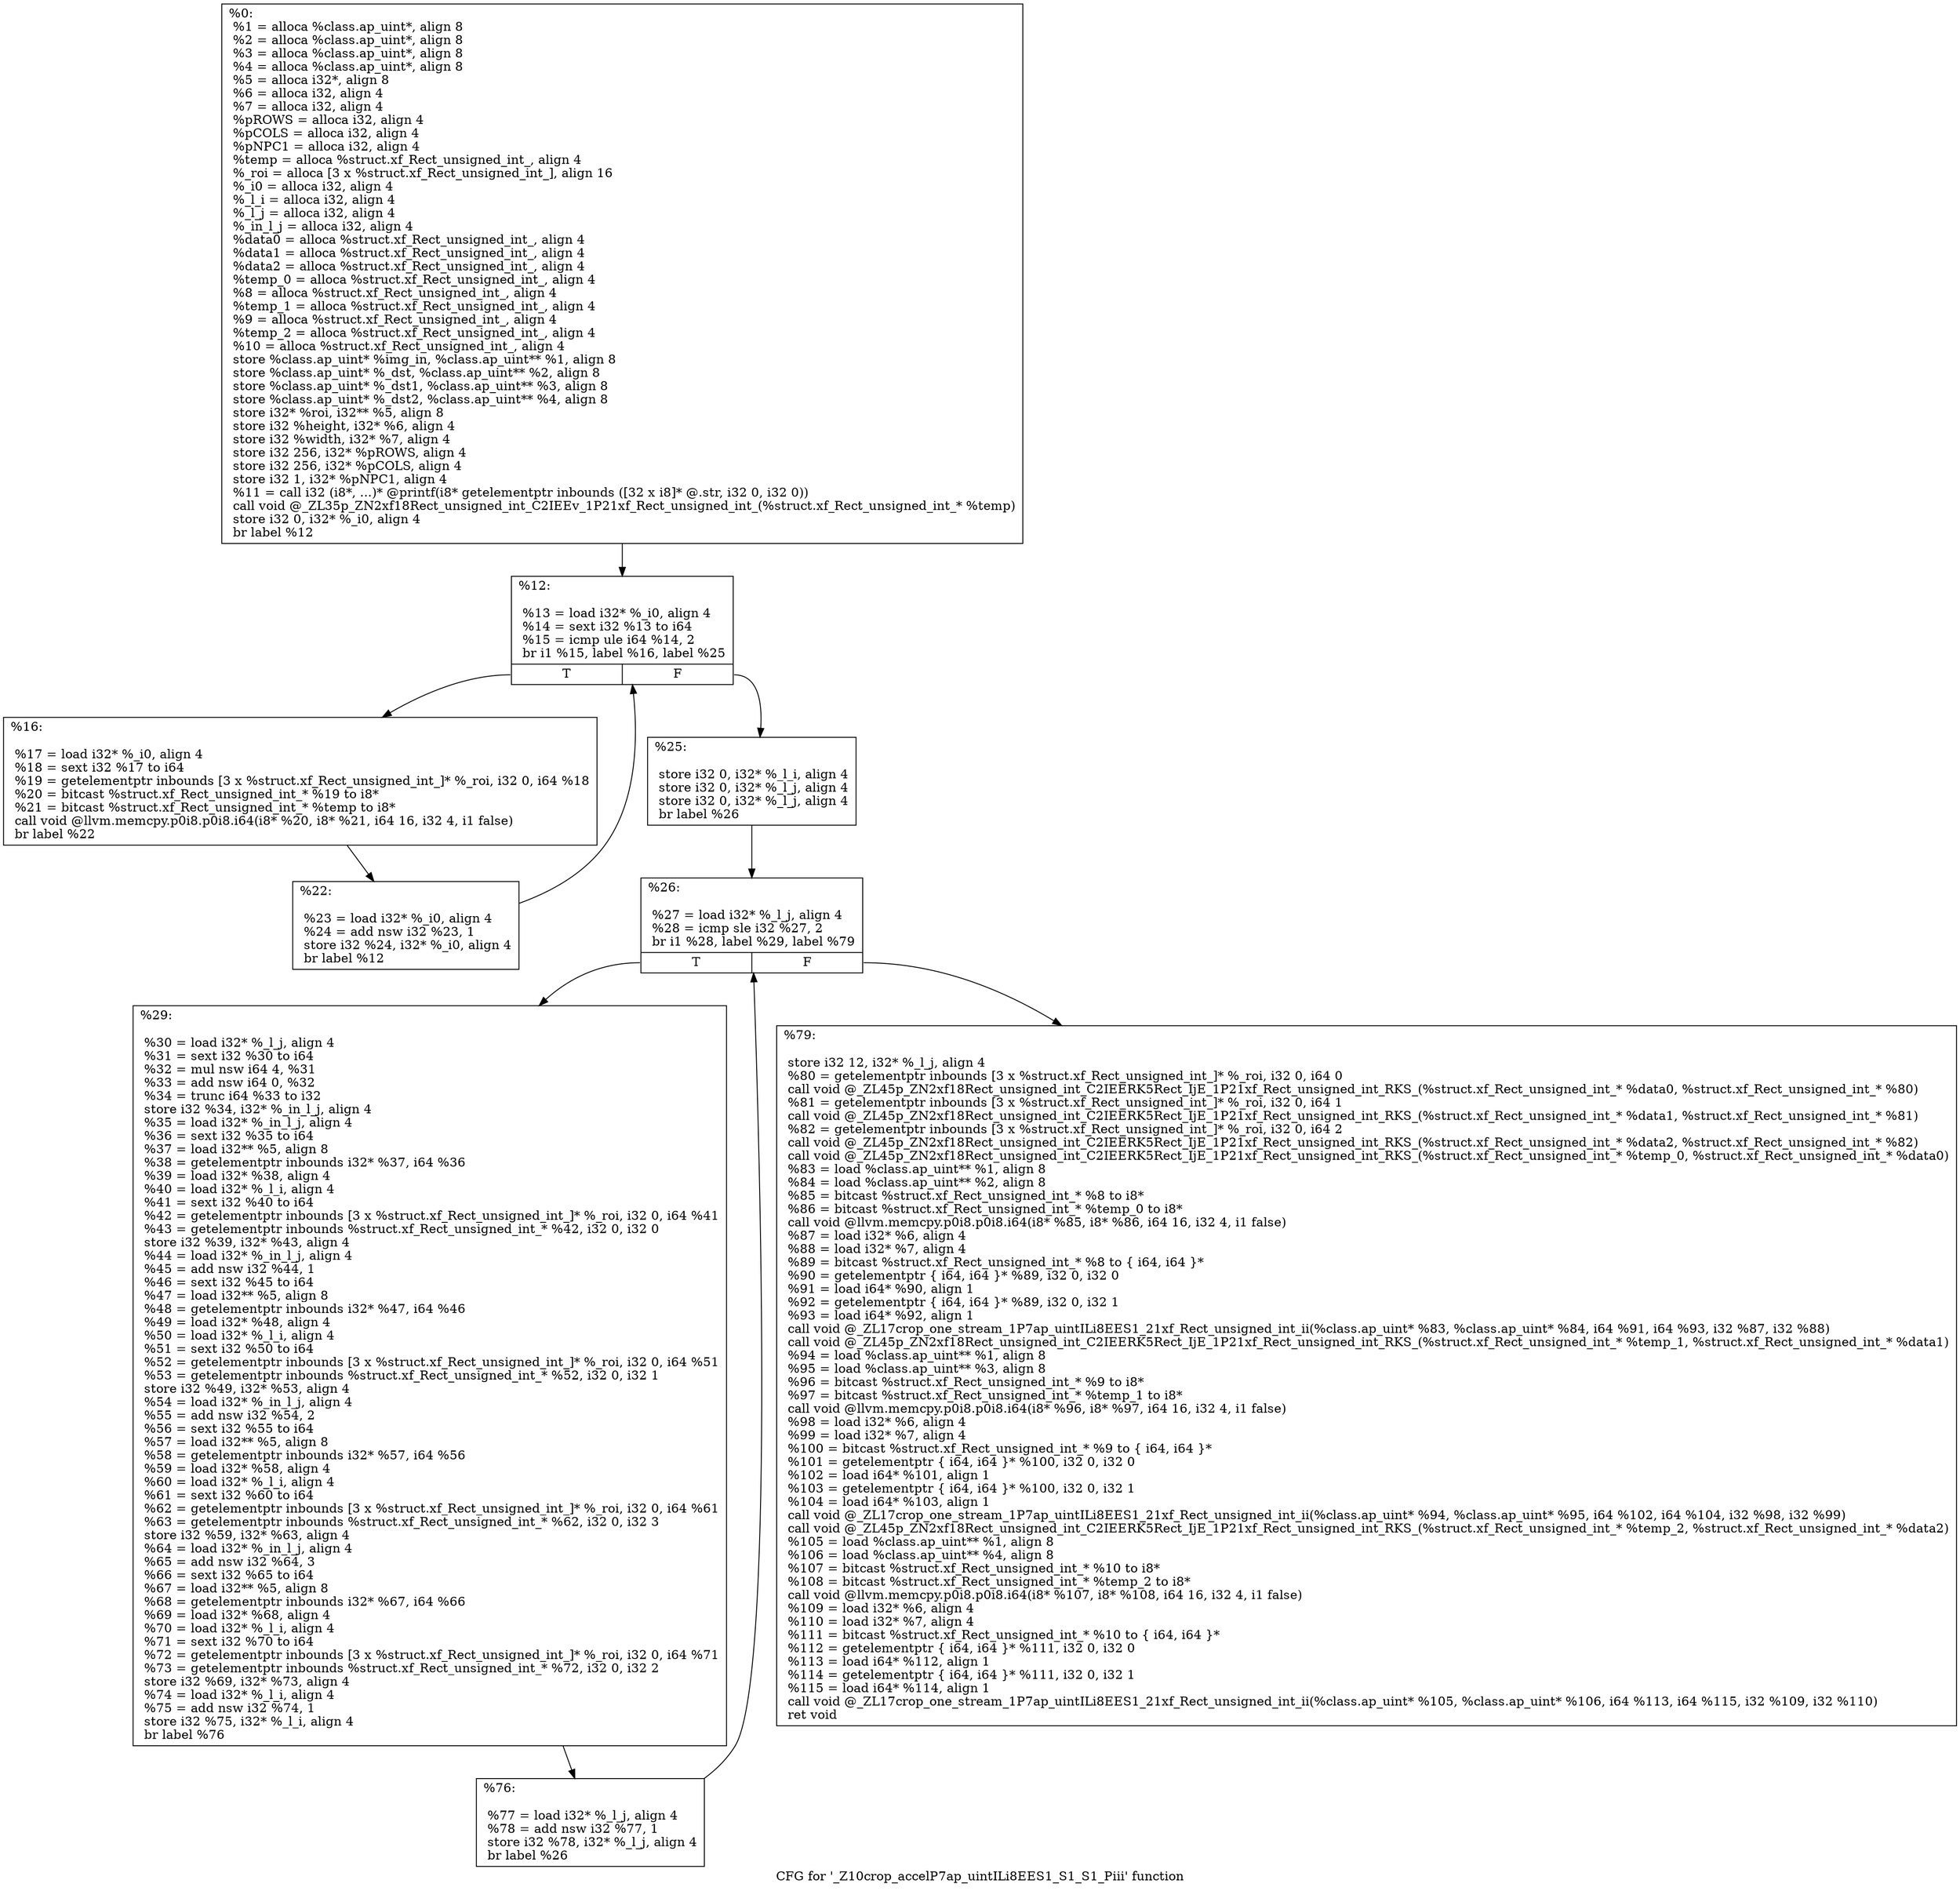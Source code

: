 digraph "CFG for '_Z10crop_accelP7ap_uintILi8EES1_S1_S1_Piii' function" {
	label="CFG for '_Z10crop_accelP7ap_uintILi8EES1_S1_S1_Piii' function";

	Node0x2f6ef30 [shape=record,label="{%0:\l  %1 = alloca %class.ap_uint*, align 8\l  %2 = alloca %class.ap_uint*, align 8\l  %3 = alloca %class.ap_uint*, align 8\l  %4 = alloca %class.ap_uint*, align 8\l  %5 = alloca i32*, align 8\l  %6 = alloca i32, align 4\l  %7 = alloca i32, align 4\l  %pROWS = alloca i32, align 4\l  %pCOLS = alloca i32, align 4\l  %pNPC1 = alloca i32, align 4\l  %temp = alloca %struct.xf_Rect_unsigned_int_, align 4\l  %_roi = alloca [3 x %struct.xf_Rect_unsigned_int_], align 16\l  %_i0 = alloca i32, align 4\l  %_l_i = alloca i32, align 4\l  %_l_j = alloca i32, align 4\l  %_in_l_j = alloca i32, align 4\l  %data0 = alloca %struct.xf_Rect_unsigned_int_, align 4\l  %data1 = alloca %struct.xf_Rect_unsigned_int_, align 4\l  %data2 = alloca %struct.xf_Rect_unsigned_int_, align 4\l  %temp_0 = alloca %struct.xf_Rect_unsigned_int_, align 4\l  %8 = alloca %struct.xf_Rect_unsigned_int_, align 4\l  %temp_1 = alloca %struct.xf_Rect_unsigned_int_, align 4\l  %9 = alloca %struct.xf_Rect_unsigned_int_, align 4\l  %temp_2 = alloca %struct.xf_Rect_unsigned_int_, align 4\l  %10 = alloca %struct.xf_Rect_unsigned_int_, align 4\l  store %class.ap_uint* %img_in, %class.ap_uint** %1, align 8\l  store %class.ap_uint* %_dst, %class.ap_uint** %2, align 8\l  store %class.ap_uint* %_dst1, %class.ap_uint** %3, align 8\l  store %class.ap_uint* %_dst2, %class.ap_uint** %4, align 8\l  store i32* %roi, i32** %5, align 8\l  store i32 %height, i32* %6, align 4\l  store i32 %width, i32* %7, align 4\l  store i32 256, i32* %pROWS, align 4\l  store i32 256, i32* %pCOLS, align 4\l  store i32 1, i32* %pNPC1, align 4\l  %11 = call i32 (i8*, ...)* @printf(i8* getelementptr inbounds ([32 x i8]* @.str, i32 0, i32 0))\l  call void @_ZL35p_ZN2xf18Rect_unsigned_int_C2IEEv_1P21xf_Rect_unsigned_int_(%struct.xf_Rect_unsigned_int_* %temp)\l  store i32 0, i32* %_i0, align 4\l  br label %12\l}"];
	Node0x2f6ef30 -> Node0x2f7c750;
	Node0x2f7c750 [shape=record,label="{%12:\l\l  %13 = load i32* %_i0, align 4\l  %14 = sext i32 %13 to i64\l  %15 = icmp ule i64 %14, 2\l  br i1 %15, label %16, label %25\l|{<s0>T|<s1>F}}"];
	Node0x2f7c750:s0 -> Node0x2f7ca50;
	Node0x2f7c750:s1 -> Node0x2f7cab0;
	Node0x2f7ca50 [shape=record,label="{%16:\l\l  %17 = load i32* %_i0, align 4\l  %18 = sext i32 %17 to i64\l  %19 = getelementptr inbounds [3 x %struct.xf_Rect_unsigned_int_]* %_roi, i32 0, i64 %18\l  %20 = bitcast %struct.xf_Rect_unsigned_int_* %19 to i8*\l  %21 = bitcast %struct.xf_Rect_unsigned_int_* %temp to i8*\l  call void @llvm.memcpy.p0i8.p0i8.i64(i8* %20, i8* %21, i64 16, i32 4, i1 false)\l  br label %22\l}"];
	Node0x2f7ca50 -> Node0x2f7d160;
	Node0x2f7d160 [shape=record,label="{%22:\l\l  %23 = load i32* %_i0, align 4\l  %24 = add nsw i32 %23, 1\l  store i32 %24, i32* %_i0, align 4\l  br label %12\l}"];
	Node0x2f7d160 -> Node0x2f7c750;
	Node0x2f7cab0 [shape=record,label="{%25:\l\l  store i32 0, i32* %_l_i, align 4\l  store i32 0, i32* %_l_j, align 4\l  store i32 0, i32* %_l_j, align 4\l  br label %26\l}"];
	Node0x2f7cab0 -> Node0x2f7d650;
	Node0x2f7d650 [shape=record,label="{%26:\l\l  %27 = load i32* %_l_j, align 4\l  %28 = icmp sle i32 %27, 2\l  br i1 %28, label %29, label %79\l|{<s0>T|<s1>F}}"];
	Node0x2f7d650:s0 -> Node0x2f7d840;
	Node0x2f7d650:s1 -> Node0x2f7d8a0;
	Node0x2f7d840 [shape=record,label="{%29:\l\l  %30 = load i32* %_l_j, align 4\l  %31 = sext i32 %30 to i64\l  %32 = mul nsw i64 4, %31\l  %33 = add nsw i64 0, %32\l  %34 = trunc i64 %33 to i32\l  store i32 %34, i32* %_in_l_j, align 4\l  %35 = load i32* %_in_l_j, align 4\l  %36 = sext i32 %35 to i64\l  %37 = load i32** %5, align 8\l  %38 = getelementptr inbounds i32* %37, i64 %36\l  %39 = load i32* %38, align 4\l  %40 = load i32* %_l_i, align 4\l  %41 = sext i32 %40 to i64\l  %42 = getelementptr inbounds [3 x %struct.xf_Rect_unsigned_int_]* %_roi, i32 0, i64 %41\l  %43 = getelementptr inbounds %struct.xf_Rect_unsigned_int_* %42, i32 0, i32 0\l  store i32 %39, i32* %43, align 4\l  %44 = load i32* %_in_l_j, align 4\l  %45 = add nsw i32 %44, 1\l  %46 = sext i32 %45 to i64\l  %47 = load i32** %5, align 8\l  %48 = getelementptr inbounds i32* %47, i64 %46\l  %49 = load i32* %48, align 4\l  %50 = load i32* %_l_i, align 4\l  %51 = sext i32 %50 to i64\l  %52 = getelementptr inbounds [3 x %struct.xf_Rect_unsigned_int_]* %_roi, i32 0, i64 %51\l  %53 = getelementptr inbounds %struct.xf_Rect_unsigned_int_* %52, i32 0, i32 1\l  store i32 %49, i32* %53, align 4\l  %54 = load i32* %_in_l_j, align 4\l  %55 = add nsw i32 %54, 2\l  %56 = sext i32 %55 to i64\l  %57 = load i32** %5, align 8\l  %58 = getelementptr inbounds i32* %57, i64 %56\l  %59 = load i32* %58, align 4\l  %60 = load i32* %_l_i, align 4\l  %61 = sext i32 %60 to i64\l  %62 = getelementptr inbounds [3 x %struct.xf_Rect_unsigned_int_]* %_roi, i32 0, i64 %61\l  %63 = getelementptr inbounds %struct.xf_Rect_unsigned_int_* %62, i32 0, i32 3\l  store i32 %59, i32* %63, align 4\l  %64 = load i32* %_in_l_j, align 4\l  %65 = add nsw i32 %64, 3\l  %66 = sext i32 %65 to i64\l  %67 = load i32** %5, align 8\l  %68 = getelementptr inbounds i32* %67, i64 %66\l  %69 = load i32* %68, align 4\l  %70 = load i32* %_l_i, align 4\l  %71 = sext i32 %70 to i64\l  %72 = getelementptr inbounds [3 x %struct.xf_Rect_unsigned_int_]* %_roi, i32 0, i64 %71\l  %73 = getelementptr inbounds %struct.xf_Rect_unsigned_int_* %72, i32 0, i32 2\l  store i32 %69, i32* %73, align 4\l  %74 = load i32* %_l_i, align 4\l  %75 = add nsw i32 %74, 1\l  store i32 %75, i32* %_l_i, align 4\l  br label %76\l}"];
	Node0x2f7d840 -> Node0x2f7fb30;
	Node0x2f7fb30 [shape=record,label="{%76:\l\l  %77 = load i32* %_l_j, align 4\l  %78 = add nsw i32 %77, 1\l  store i32 %78, i32* %_l_j, align 4\l  br label %26\l}"];
	Node0x2f7fb30 -> Node0x2f7d650;
	Node0x2f7d8a0 [shape=record,label="{%79:\l\l  store i32 12, i32* %_l_j, align 4\l  %80 = getelementptr inbounds [3 x %struct.xf_Rect_unsigned_int_]* %_roi, i32 0, i64 0\l  call void @_ZL45p_ZN2xf18Rect_unsigned_int_C2IEERK5Rect_IjE_1P21xf_Rect_unsigned_int_RKS_(%struct.xf_Rect_unsigned_int_* %data0, %struct.xf_Rect_unsigned_int_* %80)\l  %81 = getelementptr inbounds [3 x %struct.xf_Rect_unsigned_int_]* %_roi, i32 0, i64 1\l  call void @_ZL45p_ZN2xf18Rect_unsigned_int_C2IEERK5Rect_IjE_1P21xf_Rect_unsigned_int_RKS_(%struct.xf_Rect_unsigned_int_* %data1, %struct.xf_Rect_unsigned_int_* %81)\l  %82 = getelementptr inbounds [3 x %struct.xf_Rect_unsigned_int_]* %_roi, i32 0, i64 2\l  call void @_ZL45p_ZN2xf18Rect_unsigned_int_C2IEERK5Rect_IjE_1P21xf_Rect_unsigned_int_RKS_(%struct.xf_Rect_unsigned_int_* %data2, %struct.xf_Rect_unsigned_int_* %82)\l  call void @_ZL45p_ZN2xf18Rect_unsigned_int_C2IEERK5Rect_IjE_1P21xf_Rect_unsigned_int_RKS_(%struct.xf_Rect_unsigned_int_* %temp_0, %struct.xf_Rect_unsigned_int_* %data0)\l  %83 = load %class.ap_uint** %1, align 8\l  %84 = load %class.ap_uint** %2, align 8\l  %85 = bitcast %struct.xf_Rect_unsigned_int_* %8 to i8*\l  %86 = bitcast %struct.xf_Rect_unsigned_int_* %temp_0 to i8*\l  call void @llvm.memcpy.p0i8.p0i8.i64(i8* %85, i8* %86, i64 16, i32 4, i1 false)\l  %87 = load i32* %6, align 4\l  %88 = load i32* %7, align 4\l  %89 = bitcast %struct.xf_Rect_unsigned_int_* %8 to \{ i64, i64 \}*\l  %90 = getelementptr \{ i64, i64 \}* %89, i32 0, i32 0\l  %91 = load i64* %90, align 1\l  %92 = getelementptr \{ i64, i64 \}* %89, i32 0, i32 1\l  %93 = load i64* %92, align 1\l  call void @_ZL17crop_one_stream_1P7ap_uintILi8EES1_21xf_Rect_unsigned_int_ii(%class.ap_uint* %83, %class.ap_uint* %84, i64 %91, i64 %93, i32 %87, i32 %88)\l  call void @_ZL45p_ZN2xf18Rect_unsigned_int_C2IEERK5Rect_IjE_1P21xf_Rect_unsigned_int_RKS_(%struct.xf_Rect_unsigned_int_* %temp_1, %struct.xf_Rect_unsigned_int_* %data1)\l  %94 = load %class.ap_uint** %1, align 8\l  %95 = load %class.ap_uint** %3, align 8\l  %96 = bitcast %struct.xf_Rect_unsigned_int_* %9 to i8*\l  %97 = bitcast %struct.xf_Rect_unsigned_int_* %temp_1 to i8*\l  call void @llvm.memcpy.p0i8.p0i8.i64(i8* %96, i8* %97, i64 16, i32 4, i1 false)\l  %98 = load i32* %6, align 4\l  %99 = load i32* %7, align 4\l  %100 = bitcast %struct.xf_Rect_unsigned_int_* %9 to \{ i64, i64 \}*\l  %101 = getelementptr \{ i64, i64 \}* %100, i32 0, i32 0\l  %102 = load i64* %101, align 1\l  %103 = getelementptr \{ i64, i64 \}* %100, i32 0, i32 1\l  %104 = load i64* %103, align 1\l  call void @_ZL17crop_one_stream_1P7ap_uintILi8EES1_21xf_Rect_unsigned_int_ii(%class.ap_uint* %94, %class.ap_uint* %95, i64 %102, i64 %104, i32 %98, i32 %99)\l  call void @_ZL45p_ZN2xf18Rect_unsigned_int_C2IEERK5Rect_IjE_1P21xf_Rect_unsigned_int_RKS_(%struct.xf_Rect_unsigned_int_* %temp_2, %struct.xf_Rect_unsigned_int_* %data2)\l  %105 = load %class.ap_uint** %1, align 8\l  %106 = load %class.ap_uint** %4, align 8\l  %107 = bitcast %struct.xf_Rect_unsigned_int_* %10 to i8*\l  %108 = bitcast %struct.xf_Rect_unsigned_int_* %temp_2 to i8*\l  call void @llvm.memcpy.p0i8.p0i8.i64(i8* %107, i8* %108, i64 16, i32 4, i1 false)\l  %109 = load i32* %6, align 4\l  %110 = load i32* %7, align 4\l  %111 = bitcast %struct.xf_Rect_unsigned_int_* %10 to \{ i64, i64 \}*\l  %112 = getelementptr \{ i64, i64 \}* %111, i32 0, i32 0\l  %113 = load i64* %112, align 1\l  %114 = getelementptr \{ i64, i64 \}* %111, i32 0, i32 1\l  %115 = load i64* %114, align 1\l  call void @_ZL17crop_one_stream_1P7ap_uintILi8EES1_21xf_Rect_unsigned_int_ii(%class.ap_uint* %105, %class.ap_uint* %106, i64 %113, i64 %115, i32 %109, i32 %110)\l  ret void\l}"];
}
